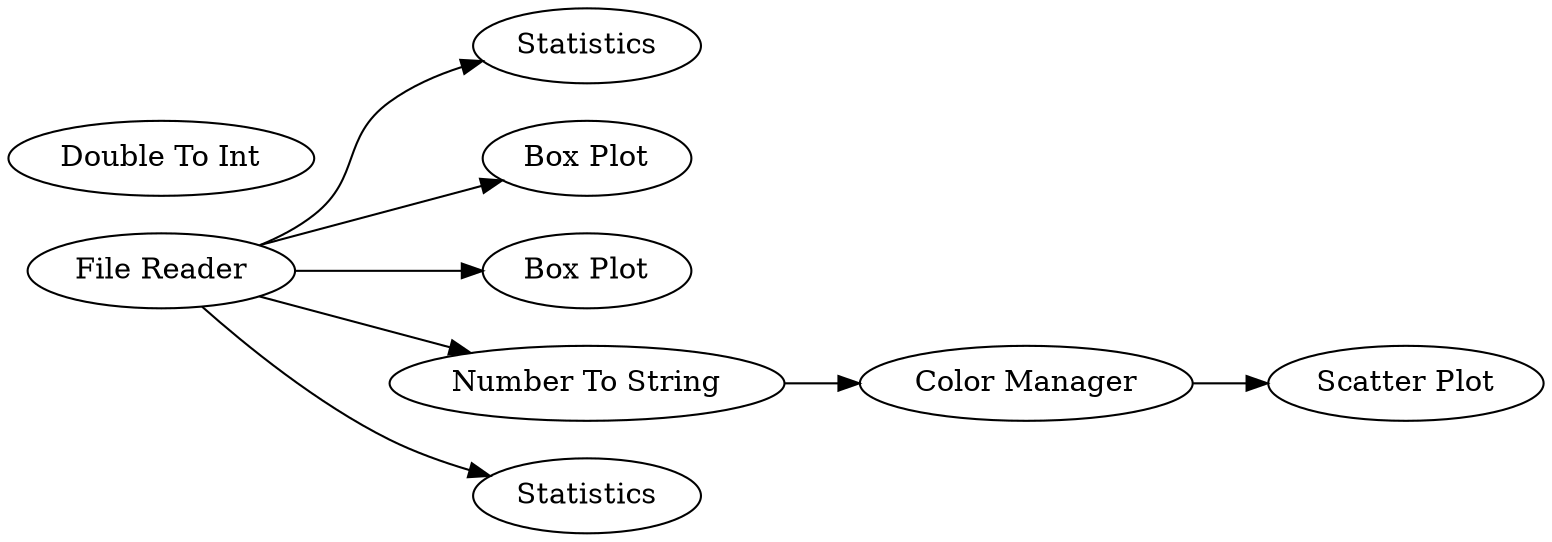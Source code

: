 digraph {
	1 [label="File Reader"]
	2 [label=Statistics]
	4 [label="Box Plot"]
	5 [label="Box Plot"]
	6 [label="Scatter Plot"]
	7 [label="Color Manager"]
	8 [label="Number To String"]
	10 [label=Statistics]
	11 [label="Double To Int"]
	1 -> 2
	1 -> 4
	1 -> 5
	1 -> 8
	1 -> 10
	7 -> 6
	8 -> 7
	rankdir=LR
}

